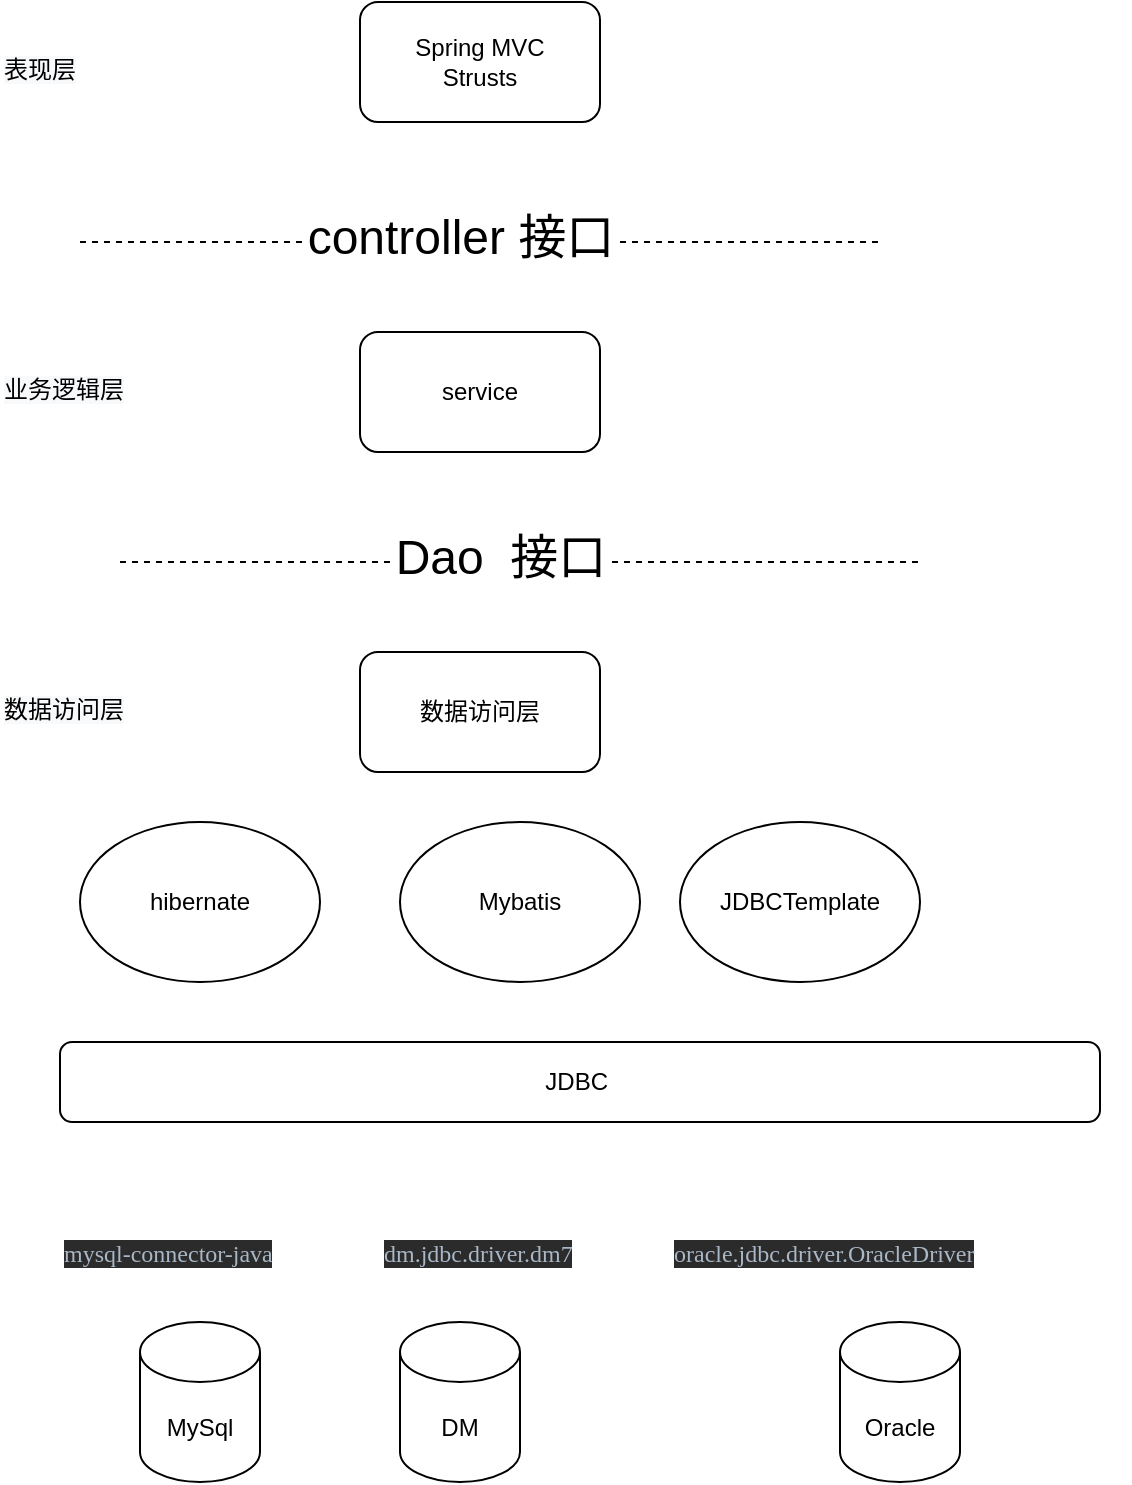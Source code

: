 <mxfile version="14.0.1" type="github">
  <diagram id="AH8HGjk2Pc57R64IrjIq" name="Page-1">
    <mxGraphModel dx="1422" dy="762" grid="1" gridSize="10" guides="1" tooltips="1" connect="1" arrows="1" fold="1" page="1" pageScale="1" pageWidth="827" pageHeight="1169" math="0" shadow="0">
      <root>
        <mxCell id="0" />
        <mxCell id="1" parent="0" />
        <mxCell id="G98K324JK_NKFYNjdX6U-1" value="Spring MVC&lt;br&gt;Strusts" style="rounded=1;whiteSpace=wrap;html=1;" vertex="1" parent="1">
          <mxGeometry x="240" y="110" width="120" height="60" as="geometry" />
        </mxCell>
        <mxCell id="G98K324JK_NKFYNjdX6U-2" value="service" style="rounded=1;whiteSpace=wrap;html=1;" vertex="1" parent="1">
          <mxGeometry x="240" y="275" width="120" height="60" as="geometry" />
        </mxCell>
        <mxCell id="G98K324JK_NKFYNjdX6U-3" value="数据访问层" style="rounded=1;whiteSpace=wrap;html=1;" vertex="1" parent="1">
          <mxGeometry x="240" y="435" width="120" height="60" as="geometry" />
        </mxCell>
        <mxCell id="G98K324JK_NKFYNjdX6U-5" value="&lt;span style=&quot;color: rgb(0, 0, 0); font-family: helvetica; font-size: 12px; font-style: normal; font-weight: 400; letter-spacing: normal; text-align: center; text-indent: 0px; text-transform: none; word-spacing: 0px; background-color: rgb(248, 249, 250); display: inline; float: none;&quot;&gt;表现层&lt;/span&gt;" style="text;whiteSpace=wrap;html=1;" vertex="1" parent="1">
          <mxGeometry x="60" y="130" width="60" height="30" as="geometry" />
        </mxCell>
        <mxCell id="G98K324JK_NKFYNjdX6U-6" value="&lt;span style=&quot;color: rgb(0, 0, 0); font-family: helvetica; font-size: 12px; font-style: normal; font-weight: 400; letter-spacing: normal; text-align: center; text-indent: 0px; text-transform: none; word-spacing: 0px; background-color: rgb(248, 249, 250); display: inline; float: none;&quot;&gt;业务逻辑层&lt;/span&gt;" style="text;whiteSpace=wrap;html=1;" vertex="1" parent="1">
          <mxGeometry x="60" y="290" width="90" height="30" as="geometry" />
        </mxCell>
        <mxCell id="G98K324JK_NKFYNjdX6U-7" value="&lt;span style=&quot;color: rgb(0, 0, 0); font-family: helvetica; font-size: 12px; font-style: normal; font-weight: 400; letter-spacing: normal; text-align: center; text-indent: 0px; text-transform: none; word-spacing: 0px; background-color: rgb(248, 249, 250); display: inline; float: none;&quot;&gt;数据访问层&lt;/span&gt;" style="text;whiteSpace=wrap;html=1;" vertex="1" parent="1">
          <mxGeometry x="60" y="450" width="90" height="30" as="geometry" />
        </mxCell>
        <mxCell id="G98K324JK_NKFYNjdX6U-12" value="" style="endArrow=none;dashed=1;html=1;" edge="1" parent="1">
          <mxGeometry width="50" height="50" relative="1" as="geometry">
            <mxPoint x="100" y="230" as="sourcePoint" />
            <mxPoint x="500" y="230" as="targetPoint" />
            <Array as="points">
              <mxPoint x="390" y="230" />
            </Array>
          </mxGeometry>
        </mxCell>
        <mxCell id="G98K324JK_NKFYNjdX6U-13" value="&lt;font style=&quot;font-size: 24px&quot;&gt;controller 接口&lt;/font&gt;" style="edgeLabel;html=1;align=center;verticalAlign=middle;resizable=0;points=[];" vertex="1" connectable="0" parent="G98K324JK_NKFYNjdX6U-12">
          <mxGeometry x="-0.145" y="2" relative="1" as="geometry">
            <mxPoint x="19" as="offset" />
          </mxGeometry>
        </mxCell>
        <mxCell id="G98K324JK_NKFYNjdX6U-14" value="" style="endArrow=none;dashed=1;html=1;" edge="1" parent="1">
          <mxGeometry width="50" height="50" relative="1" as="geometry">
            <mxPoint x="120" y="390" as="sourcePoint" />
            <mxPoint x="520" y="390" as="targetPoint" />
            <Array as="points">
              <mxPoint x="410" y="390" />
            </Array>
          </mxGeometry>
        </mxCell>
        <mxCell id="G98K324JK_NKFYNjdX6U-15" value="&lt;font style=&quot;font-size: 24px&quot;&gt;Dao&amp;nbsp; 接口&lt;/font&gt;" style="edgeLabel;html=1;align=center;verticalAlign=middle;resizable=0;points=[];" vertex="1" connectable="0" parent="G98K324JK_NKFYNjdX6U-14">
          <mxGeometry x="-0.145" y="2" relative="1" as="geometry">
            <mxPoint x="19" as="offset" />
          </mxGeometry>
        </mxCell>
        <mxCell id="G98K324JK_NKFYNjdX6U-16" value="MySql" style="shape=cylinder3;whiteSpace=wrap;html=1;boundedLbl=1;backgroundOutline=1;size=15;" vertex="1" parent="1">
          <mxGeometry x="130" y="770" width="60" height="80" as="geometry" />
        </mxCell>
        <mxCell id="G98K324JK_NKFYNjdX6U-17" value="DM" style="shape=cylinder3;whiteSpace=wrap;html=1;boundedLbl=1;backgroundOutline=1;size=15;" vertex="1" parent="1">
          <mxGeometry x="260" y="770" width="60" height="80" as="geometry" />
        </mxCell>
        <mxCell id="G98K324JK_NKFYNjdX6U-18" value="Oracle" style="shape=cylinder3;whiteSpace=wrap;html=1;boundedLbl=1;backgroundOutline=1;size=15;" vertex="1" parent="1">
          <mxGeometry x="480" y="770" width="60" height="80" as="geometry" />
        </mxCell>
        <mxCell id="G98K324JK_NKFYNjdX6U-20" value="&lt;pre style=&quot;background-color: #2b2b2b ; color: #a9b7c6 ; font-family: &amp;quot;consolas&amp;quot; ; font-size: 9.0pt&quot;&gt;dm.jdbc.driver.dm7&lt;/pre&gt;" style="text;whiteSpace=wrap;html=1;" vertex="1" parent="1">
          <mxGeometry x="250" y="710" width="140" height="50" as="geometry" />
        </mxCell>
        <mxCell id="G98K324JK_NKFYNjdX6U-21" value="&lt;pre style=&quot;color: rgb(0 , 0 , 0) ; font-size: 12px ; font-style: normal ; font-weight: 400 ; letter-spacing: normal ; text-align: center ; text-indent: 0px ; text-transform: none ; word-spacing: 0px ; background-color: rgb(43 , 43 , 43)&quot;&gt;&lt;font color=&quot;#a9b7c6&quot; face=&quot;consolas&quot;&gt;mysql-connector-java&lt;/font&gt;&lt;/pre&gt;" style="text;whiteSpace=wrap;html=1;" vertex="1" parent="1">
          <mxGeometry x="90" y="710" width="160" height="50" as="geometry" />
        </mxCell>
        <mxCell id="G98K324JK_NKFYNjdX6U-22" value="&lt;pre style=&quot;background-color: #2b2b2b ; color: #a9b7c6 ; font-family: &amp;quot;consolas&amp;quot; ; font-size: 9.0pt&quot;&gt;oracle.jdbc.driver.OracleDriver&lt;/pre&gt;" style="text;whiteSpace=wrap;html=1;" vertex="1" parent="1">
          <mxGeometry x="395" y="710" width="230" height="50" as="geometry" />
        </mxCell>
        <mxCell id="G98K324JK_NKFYNjdX6U-23" value="JDBC&amp;nbsp;" style="rounded=1;whiteSpace=wrap;html=1;" vertex="1" parent="1">
          <mxGeometry x="90" y="630" width="520" height="40" as="geometry" />
        </mxCell>
        <mxCell id="G98K324JK_NKFYNjdX6U-24" value="hibernate" style="ellipse;whiteSpace=wrap;html=1;" vertex="1" parent="1">
          <mxGeometry x="100" y="520" width="120" height="80" as="geometry" />
        </mxCell>
        <mxCell id="G98K324JK_NKFYNjdX6U-25" value="Mybatis" style="ellipse;whiteSpace=wrap;html=1;" vertex="1" parent="1">
          <mxGeometry x="260" y="520" width="120" height="80" as="geometry" />
        </mxCell>
        <mxCell id="G98K324JK_NKFYNjdX6U-28" value="JDBCTemplate" style="ellipse;whiteSpace=wrap;html=1;" vertex="1" parent="1">
          <mxGeometry x="400" y="520" width="120" height="80" as="geometry" />
        </mxCell>
      </root>
    </mxGraphModel>
  </diagram>
</mxfile>
